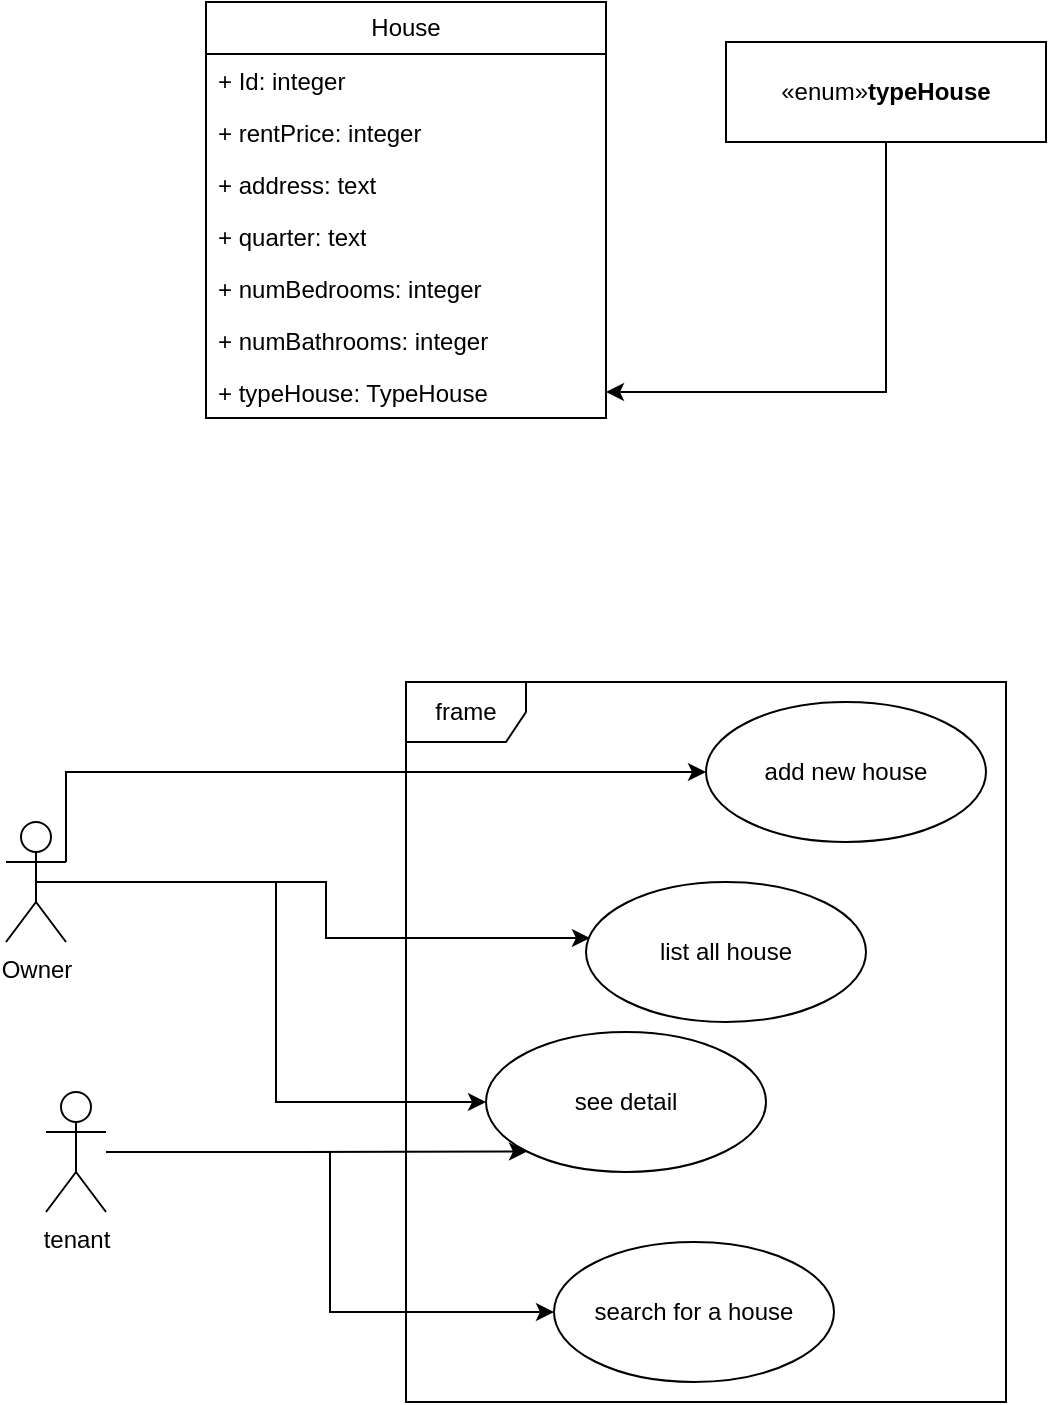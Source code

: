 <mxfile version="24.4.8" type="github">
  <diagram id="C5RBs43oDa-KdzZeNtuy" name="Page-1">
    <mxGraphModel dx="880" dy="404" grid="1" gridSize="10" guides="1" tooltips="1" connect="1" arrows="1" fold="1" page="1" pageScale="1" pageWidth="827" pageHeight="1169" math="0" shadow="0">
      <root>
        <mxCell id="WIyWlLk6GJQsqaUBKTNV-0" />
        <mxCell id="WIyWlLk6GJQsqaUBKTNV-1" parent="WIyWlLk6GJQsqaUBKTNV-0" />
        <mxCell id="rPpjUnX0b_olQKSjMyvt-0" value="House" style="swimlane;fontStyle=0;childLayout=stackLayout;horizontal=1;startSize=26;fillColor=none;horizontalStack=0;resizeParent=1;resizeParentMax=0;resizeLast=0;collapsible=1;marginBottom=0;whiteSpace=wrap;html=1;" vertex="1" parent="WIyWlLk6GJQsqaUBKTNV-1">
          <mxGeometry x="170" y="70" width="200" height="208" as="geometry" />
        </mxCell>
        <mxCell id="rPpjUnX0b_olQKSjMyvt-1" value="+ Id: integer" style="text;strokeColor=none;fillColor=none;align=left;verticalAlign=top;spacingLeft=4;spacingRight=4;overflow=hidden;rotatable=0;points=[[0,0.5],[1,0.5]];portConstraint=eastwest;whiteSpace=wrap;html=1;" vertex="1" parent="rPpjUnX0b_olQKSjMyvt-0">
          <mxGeometry y="26" width="200" height="26" as="geometry" />
        </mxCell>
        <mxCell id="rPpjUnX0b_olQKSjMyvt-2" value="+ rentPrice: integer" style="text;strokeColor=none;fillColor=none;align=left;verticalAlign=top;spacingLeft=4;spacingRight=4;overflow=hidden;rotatable=0;points=[[0,0.5],[1,0.5]];portConstraint=eastwest;whiteSpace=wrap;html=1;" vertex="1" parent="rPpjUnX0b_olQKSjMyvt-0">
          <mxGeometry y="52" width="200" height="26" as="geometry" />
        </mxCell>
        <mxCell id="rPpjUnX0b_olQKSjMyvt-3" value="+ address: text" style="text;strokeColor=none;fillColor=none;align=left;verticalAlign=top;spacingLeft=4;spacingRight=4;overflow=hidden;rotatable=0;points=[[0,0.5],[1,0.5]];portConstraint=eastwest;whiteSpace=wrap;html=1;" vertex="1" parent="rPpjUnX0b_olQKSjMyvt-0">
          <mxGeometry y="78" width="200" height="26" as="geometry" />
        </mxCell>
        <mxCell id="rPpjUnX0b_olQKSjMyvt-13" value="+ quarter: text" style="text;strokeColor=none;fillColor=none;align=left;verticalAlign=top;spacingLeft=4;spacingRight=4;overflow=hidden;rotatable=0;points=[[0,0.5],[1,0.5]];portConstraint=eastwest;whiteSpace=wrap;html=1;" vertex="1" parent="rPpjUnX0b_olQKSjMyvt-0">
          <mxGeometry y="104" width="200" height="26" as="geometry" />
        </mxCell>
        <mxCell id="rPpjUnX0b_olQKSjMyvt-10" value="+ numBedrooms: integer" style="text;strokeColor=none;fillColor=none;align=left;verticalAlign=top;spacingLeft=4;spacingRight=4;overflow=hidden;rotatable=0;points=[[0,0.5],[1,0.5]];portConstraint=eastwest;whiteSpace=wrap;html=1;" vertex="1" parent="rPpjUnX0b_olQKSjMyvt-0">
          <mxGeometry y="130" width="200" height="26" as="geometry" />
        </mxCell>
        <mxCell id="rPpjUnX0b_olQKSjMyvt-12" value="+ numBathrooms: integer" style="text;strokeColor=none;fillColor=none;align=left;verticalAlign=top;spacingLeft=4;spacingRight=4;overflow=hidden;rotatable=0;points=[[0,0.5],[1,0.5]];portConstraint=eastwest;whiteSpace=wrap;html=1;" vertex="1" parent="rPpjUnX0b_olQKSjMyvt-0">
          <mxGeometry y="156" width="200" height="26" as="geometry" />
        </mxCell>
        <mxCell id="rPpjUnX0b_olQKSjMyvt-14" value="+ typeHouse: TypeHouse " style="text;strokeColor=none;fillColor=none;align=left;verticalAlign=top;spacingLeft=4;spacingRight=4;overflow=hidden;rotatable=0;points=[[0,0.5],[1,0.5]];portConstraint=eastwest;whiteSpace=wrap;html=1;" vertex="1" parent="rPpjUnX0b_olQKSjMyvt-0">
          <mxGeometry y="182" width="200" height="26" as="geometry" />
        </mxCell>
        <mxCell id="rPpjUnX0b_olQKSjMyvt-16" style="edgeStyle=orthogonalEdgeStyle;rounded=0;orthogonalLoop=1;jettySize=auto;html=1;entryX=1;entryY=0.5;entryDx=0;entryDy=0;" edge="1" parent="WIyWlLk6GJQsqaUBKTNV-1" source="rPpjUnX0b_olQKSjMyvt-15" target="rPpjUnX0b_olQKSjMyvt-14">
          <mxGeometry relative="1" as="geometry" />
        </mxCell>
        <mxCell id="rPpjUnX0b_olQKSjMyvt-15" value="«enum»&lt;b&gt;typeHouse&lt;/b&gt;&lt;br&gt;&lt;b&gt;&lt;/b&gt;" style="html=1;whiteSpace=wrap;" vertex="1" parent="WIyWlLk6GJQsqaUBKTNV-1">
          <mxGeometry x="430" y="90" width="160" height="50" as="geometry" />
        </mxCell>
        <mxCell id="rPpjUnX0b_olQKSjMyvt-45" style="edgeStyle=orthogonalEdgeStyle;rounded=0;orthogonalLoop=1;jettySize=auto;html=1;exitX=1;exitY=0.333;exitDx=0;exitDy=0;exitPerimeter=0;entryX=0;entryY=0.5;entryDx=0;entryDy=0;" edge="1" parent="WIyWlLk6GJQsqaUBKTNV-1" source="rPpjUnX0b_olQKSjMyvt-17" target="rPpjUnX0b_olQKSjMyvt-22">
          <mxGeometry relative="1" as="geometry">
            <Array as="points">
              <mxPoint x="100" y="455" />
            </Array>
          </mxGeometry>
        </mxCell>
        <mxCell id="rPpjUnX0b_olQKSjMyvt-48" style="edgeStyle=orthogonalEdgeStyle;rounded=0;orthogonalLoop=1;jettySize=auto;html=1;exitX=0.5;exitY=0.5;exitDx=0;exitDy=0;exitPerimeter=0;entryX=0;entryY=0.5;entryDx=0;entryDy=0;" edge="1" parent="WIyWlLk6GJQsqaUBKTNV-1" source="rPpjUnX0b_olQKSjMyvt-17" target="rPpjUnX0b_olQKSjMyvt-26">
          <mxGeometry relative="1" as="geometry" />
        </mxCell>
        <object label="Owner" id="rPpjUnX0b_olQKSjMyvt-17">
          <mxCell style="shape=umlActor;verticalLabelPosition=bottom;verticalAlign=top;html=1;" vertex="1" parent="WIyWlLk6GJQsqaUBKTNV-1">
            <mxGeometry x="70" y="480" width="30" height="60" as="geometry" />
          </mxCell>
        </object>
        <mxCell id="rPpjUnX0b_olQKSjMyvt-21" value="frame" style="shape=umlFrame;whiteSpace=wrap;html=1;pointerEvents=0;" vertex="1" parent="WIyWlLk6GJQsqaUBKTNV-1">
          <mxGeometry x="270" y="410" width="300" height="360" as="geometry" />
        </mxCell>
        <mxCell id="rPpjUnX0b_olQKSjMyvt-22" value="add new house" style="ellipse;whiteSpace=wrap;html=1;" vertex="1" parent="WIyWlLk6GJQsqaUBKTNV-1">
          <mxGeometry x="420" y="420" width="140" height="70" as="geometry" />
        </mxCell>
        <mxCell id="rPpjUnX0b_olQKSjMyvt-23" value="list all house " style="ellipse;whiteSpace=wrap;html=1;" vertex="1" parent="WIyWlLk6GJQsqaUBKTNV-1">
          <mxGeometry x="360" y="510" width="140" height="70" as="geometry" />
        </mxCell>
        <mxCell id="rPpjUnX0b_olQKSjMyvt-24" value="search for a house" style="ellipse;whiteSpace=wrap;html=1;" vertex="1" parent="WIyWlLk6GJQsqaUBKTNV-1">
          <mxGeometry x="344" y="690" width="140" height="70" as="geometry" />
        </mxCell>
        <mxCell id="rPpjUnX0b_olQKSjMyvt-26" value="see detail" style="ellipse;whiteSpace=wrap;html=1;" vertex="1" parent="WIyWlLk6GJQsqaUBKTNV-1">
          <mxGeometry x="310" y="585" width="140" height="70" as="geometry" />
        </mxCell>
        <mxCell id="rPpjUnX0b_olQKSjMyvt-47" style="edgeStyle=orthogonalEdgeStyle;rounded=0;orthogonalLoop=1;jettySize=auto;html=1;entryX=0;entryY=0.5;entryDx=0;entryDy=0;" edge="1" parent="WIyWlLk6GJQsqaUBKTNV-1" source="rPpjUnX0b_olQKSjMyvt-44" target="rPpjUnX0b_olQKSjMyvt-24">
          <mxGeometry relative="1" as="geometry" />
        </mxCell>
        <mxCell id="rPpjUnX0b_olQKSjMyvt-44" value="tenant" style="shape=umlActor;verticalLabelPosition=bottom;verticalAlign=top;html=1;" vertex="1" parent="WIyWlLk6GJQsqaUBKTNV-1">
          <mxGeometry x="90" y="615" width="30" height="60" as="geometry" />
        </mxCell>
        <mxCell id="rPpjUnX0b_olQKSjMyvt-46" style="edgeStyle=orthogonalEdgeStyle;rounded=0;orthogonalLoop=1;jettySize=auto;html=1;entryX=0.014;entryY=0.4;entryDx=0;entryDy=0;entryPerimeter=0;exitX=0.5;exitY=0.5;exitDx=0;exitDy=0;exitPerimeter=0;" edge="1" parent="WIyWlLk6GJQsqaUBKTNV-1" source="rPpjUnX0b_olQKSjMyvt-17" target="rPpjUnX0b_olQKSjMyvt-23">
          <mxGeometry relative="1" as="geometry" />
        </mxCell>
        <mxCell id="rPpjUnX0b_olQKSjMyvt-49" style="edgeStyle=orthogonalEdgeStyle;rounded=0;orthogonalLoop=1;jettySize=auto;html=1;entryX=0;entryY=1;entryDx=0;entryDy=0;" edge="1" parent="WIyWlLk6GJQsqaUBKTNV-1" source="rPpjUnX0b_olQKSjMyvt-44" target="rPpjUnX0b_olQKSjMyvt-26">
          <mxGeometry relative="1" as="geometry" />
        </mxCell>
      </root>
    </mxGraphModel>
  </diagram>
</mxfile>
